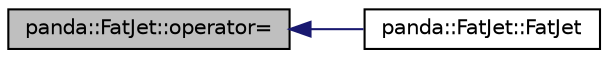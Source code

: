 digraph G
{
  edge [fontname="Helvetica",fontsize="10",labelfontname="Helvetica",labelfontsize="10"];
  node [fontname="Helvetica",fontsize="10",shape=record];
  rankdir=LR;
  Node1 [label="panda::FatJet::operator=",height=0.2,width=0.4,color="black", fillcolor="grey75", style="filled" fontcolor="black"];
  Node1 -> Node2 [dir=back,color="midnightblue",fontsize="10",style="solid"];
  Node2 [label="panda::FatJet::FatJet",height=0.2,width=0.4,color="black", fillcolor="white", style="filled",URL="$classpanda_1_1FatJet.html#ab92df78ab1a2192c18c8d846966bf6d9"];
}
